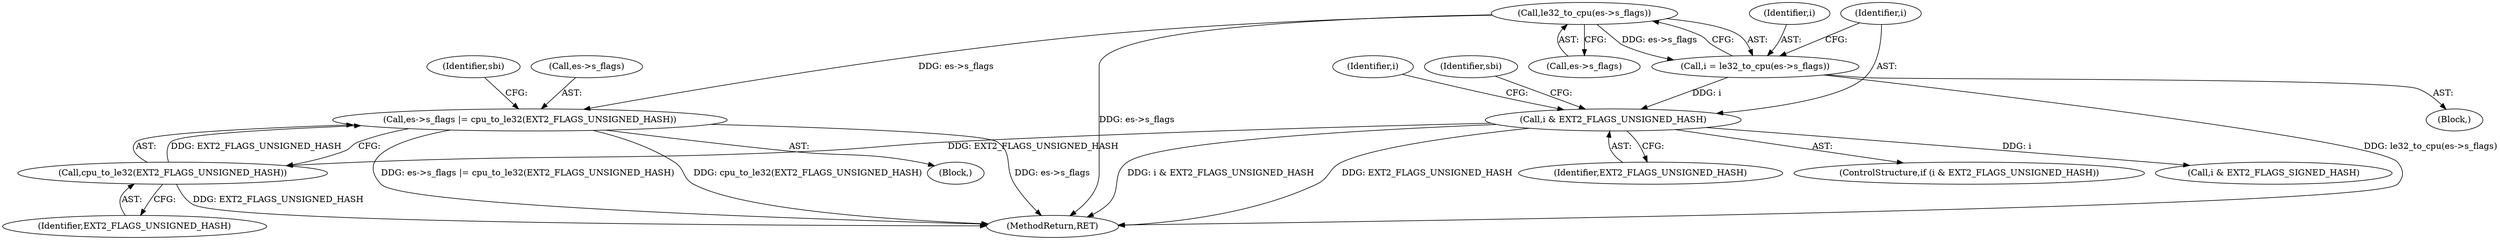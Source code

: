 digraph "0_linux_0449641130f5652b344ef6fa39fa019d7e94660a@pointer" {
"1001002" [label="(Call,es->s_flags |= cpu_to_le32(EXT2_FLAGS_UNSIGNED_HASH))"];
"1000981" [label="(Call,le32_to_cpu(es->s_flags))"];
"1001006" [label="(Call,cpu_to_le32(EXT2_FLAGS_UNSIGNED_HASH))"];
"1000986" [label="(Call,i & EXT2_FLAGS_UNSIGNED_HASH)"];
"1000979" [label="(Call,i = le32_to_cpu(es->s_flags))"];
"1001001" [label="(Block,)"];
"1000998" [label="(Identifier,i)"];
"1002227" [label="(MethodReturn,RET)"];
"1001010" [label="(Identifier,sbi)"];
"1000982" [label="(Call,es->s_flags)"];
"1000988" [label="(Identifier,EXT2_FLAGS_UNSIGNED_HASH)"];
"1000981" [label="(Call,le32_to_cpu(es->s_flags))"];
"1001003" [label="(Call,es->s_flags)"];
"1000986" [label="(Call,i & EXT2_FLAGS_UNSIGNED_HASH)"];
"1000985" [label="(ControlStructure,if (i & EXT2_FLAGS_UNSIGNED_HASH))"];
"1000979" [label="(Call,i = le32_to_cpu(es->s_flags))"];
"1000997" [label="(Call,i & EXT2_FLAGS_SIGNED_HASH)"];
"1001002" [label="(Call,es->s_flags |= cpu_to_le32(EXT2_FLAGS_UNSIGNED_HASH))"];
"1000980" [label="(Identifier,i)"];
"1001006" [label="(Call,cpu_to_le32(EXT2_FLAGS_UNSIGNED_HASH))"];
"1000124" [label="(Block,)"];
"1001007" [label="(Identifier,EXT2_FLAGS_UNSIGNED_HASH)"];
"1000991" [label="(Identifier,sbi)"];
"1000987" [label="(Identifier,i)"];
"1001002" -> "1001001"  [label="AST: "];
"1001002" -> "1001006"  [label="CFG: "];
"1001003" -> "1001002"  [label="AST: "];
"1001006" -> "1001002"  [label="AST: "];
"1001010" -> "1001002"  [label="CFG: "];
"1001002" -> "1002227"  [label="DDG: es->s_flags"];
"1001002" -> "1002227"  [label="DDG: es->s_flags |= cpu_to_le32(EXT2_FLAGS_UNSIGNED_HASH)"];
"1001002" -> "1002227"  [label="DDG: cpu_to_le32(EXT2_FLAGS_UNSIGNED_HASH)"];
"1000981" -> "1001002"  [label="DDG: es->s_flags"];
"1001006" -> "1001002"  [label="DDG: EXT2_FLAGS_UNSIGNED_HASH"];
"1000981" -> "1000979"  [label="AST: "];
"1000981" -> "1000982"  [label="CFG: "];
"1000982" -> "1000981"  [label="AST: "];
"1000979" -> "1000981"  [label="CFG: "];
"1000981" -> "1002227"  [label="DDG: es->s_flags"];
"1000981" -> "1000979"  [label="DDG: es->s_flags"];
"1001006" -> "1001007"  [label="CFG: "];
"1001007" -> "1001006"  [label="AST: "];
"1001006" -> "1002227"  [label="DDG: EXT2_FLAGS_UNSIGNED_HASH"];
"1000986" -> "1001006"  [label="DDG: EXT2_FLAGS_UNSIGNED_HASH"];
"1000986" -> "1000985"  [label="AST: "];
"1000986" -> "1000988"  [label="CFG: "];
"1000987" -> "1000986"  [label="AST: "];
"1000988" -> "1000986"  [label="AST: "];
"1000991" -> "1000986"  [label="CFG: "];
"1000998" -> "1000986"  [label="CFG: "];
"1000986" -> "1002227"  [label="DDG: EXT2_FLAGS_UNSIGNED_HASH"];
"1000986" -> "1002227"  [label="DDG: i & EXT2_FLAGS_UNSIGNED_HASH"];
"1000979" -> "1000986"  [label="DDG: i"];
"1000986" -> "1000997"  [label="DDG: i"];
"1000979" -> "1000124"  [label="AST: "];
"1000980" -> "1000979"  [label="AST: "];
"1000987" -> "1000979"  [label="CFG: "];
"1000979" -> "1002227"  [label="DDG: le32_to_cpu(es->s_flags)"];
}

